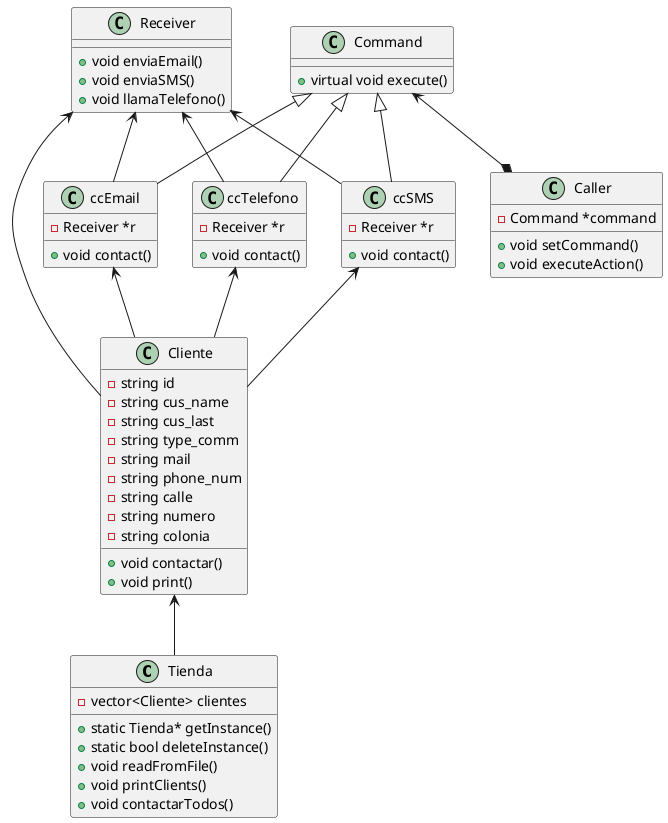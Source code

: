 @startuml

class Tienda {
    -vector<Cliente> clientes
    +static Tienda* getInstance()
    +static bool deleteInstance()
    +void readFromFile()
    +void printClients()
    +void contactarTodos()
}

class Cliente {
    -string id
    -string cus_name
    -string cus_last
    -string type_comm
    -string mail
    -string phone_num
    -string calle
    -string numero
    -string colonia
    +void contactar()
    +void print()
}

class ccEmail {
    +void contact()
    -Receiver *r
}

class ccTelefono {
    +void contact()
    -Receiver *r
}

class ccSMS {
    +void contact()
    -Receiver *r
}

class Caller {
   +void setCommand()
   +void executeAction()
   -Command *command
}
class Receiver {
    +void enviaEmail()
    +void enviaSMS()
    +void llamaTelefono()
}

class Command {
    +virtual void execute()
}

Command <|-- ccTelefono
Command <|-- ccSMS
Command <|-- ccEmail
Receiver <-- Cliente
ccTelefono <-- Cliente
ccSMS <-- Cliente
ccEmail <-- Cliente
Command <--* Caller
Receiver <-- ccTelefono
Receiver <-- ccEmail
Receiver <-- ccSMS
Cliente <-- Tienda

@enduml